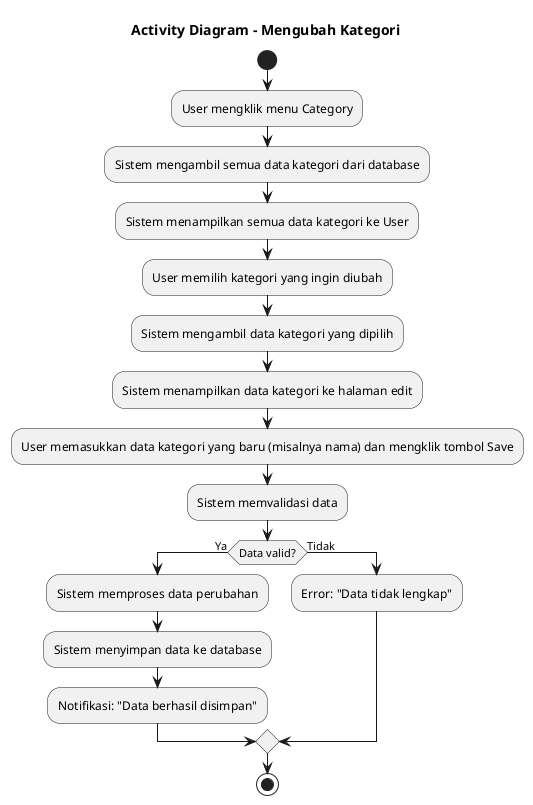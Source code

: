 @startuml
title Activity Diagram - Mengubah Kategori
start

:User mengklik menu Category;
:Sistem mengambil semua data kategori dari database;
:Sistem menampilkan semua data kategori ke User;

:User memilih kategori yang ingin diubah;
:Sistem mengambil data kategori yang dipilih;
:Sistem menampilkan data kategori ke halaman edit;

:User memasukkan data kategori yang baru (misalnya nama) dan mengklik tombol Save;

:Sistem memvalidasi data;

if (Data valid?) then (Ya)
    :Sistem memproses data perubahan;
    :Sistem menyimpan data ke database;
    :Notifikasi: "Data berhasil disimpan";
else (Tidak)
    :Error: "Data tidak lengkap";
endif

stop
@enduml
